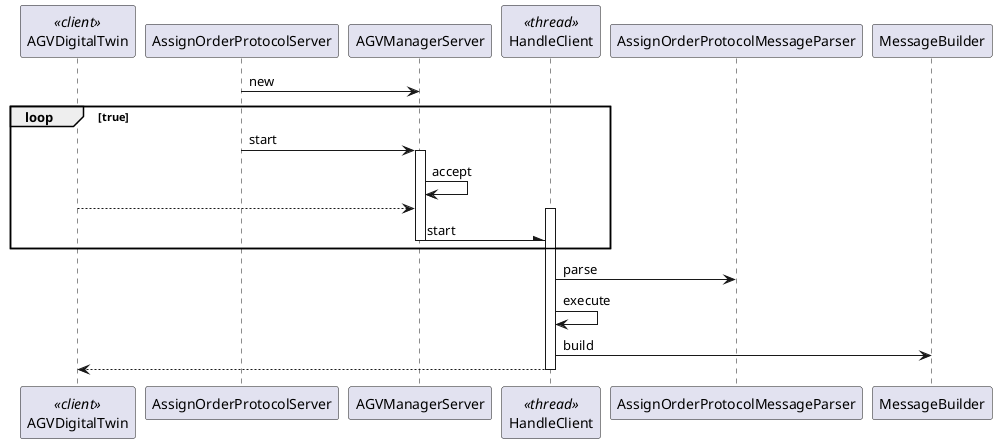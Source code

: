 @startuml US5001_SD.svg

participant AGVDigitalTwin <<client>>

AssignOrderProtocolServer -> AGVManagerServer : new
loop true
AssignOrderProtocolServer -> AGVManagerServer: start
Activate AGVManagerServer
AGVManagerServer -> AGVManagerServer: accept

AGVDigitalTwin --> AGVManagerServer

participant HandleClient <<thread>>
activate HandleClient
AGVManagerServer -\ HandleClient: start
deactivate AGVManagerServer
end

HandleClient -> AssignOrderProtocolMessageParser:parse
HandleClient -> HandleClient: execute
HandleClient -> MessageBuilder:build

HandleClient --> AGVDigitalTwin
deactivate HandleClient

@enduml